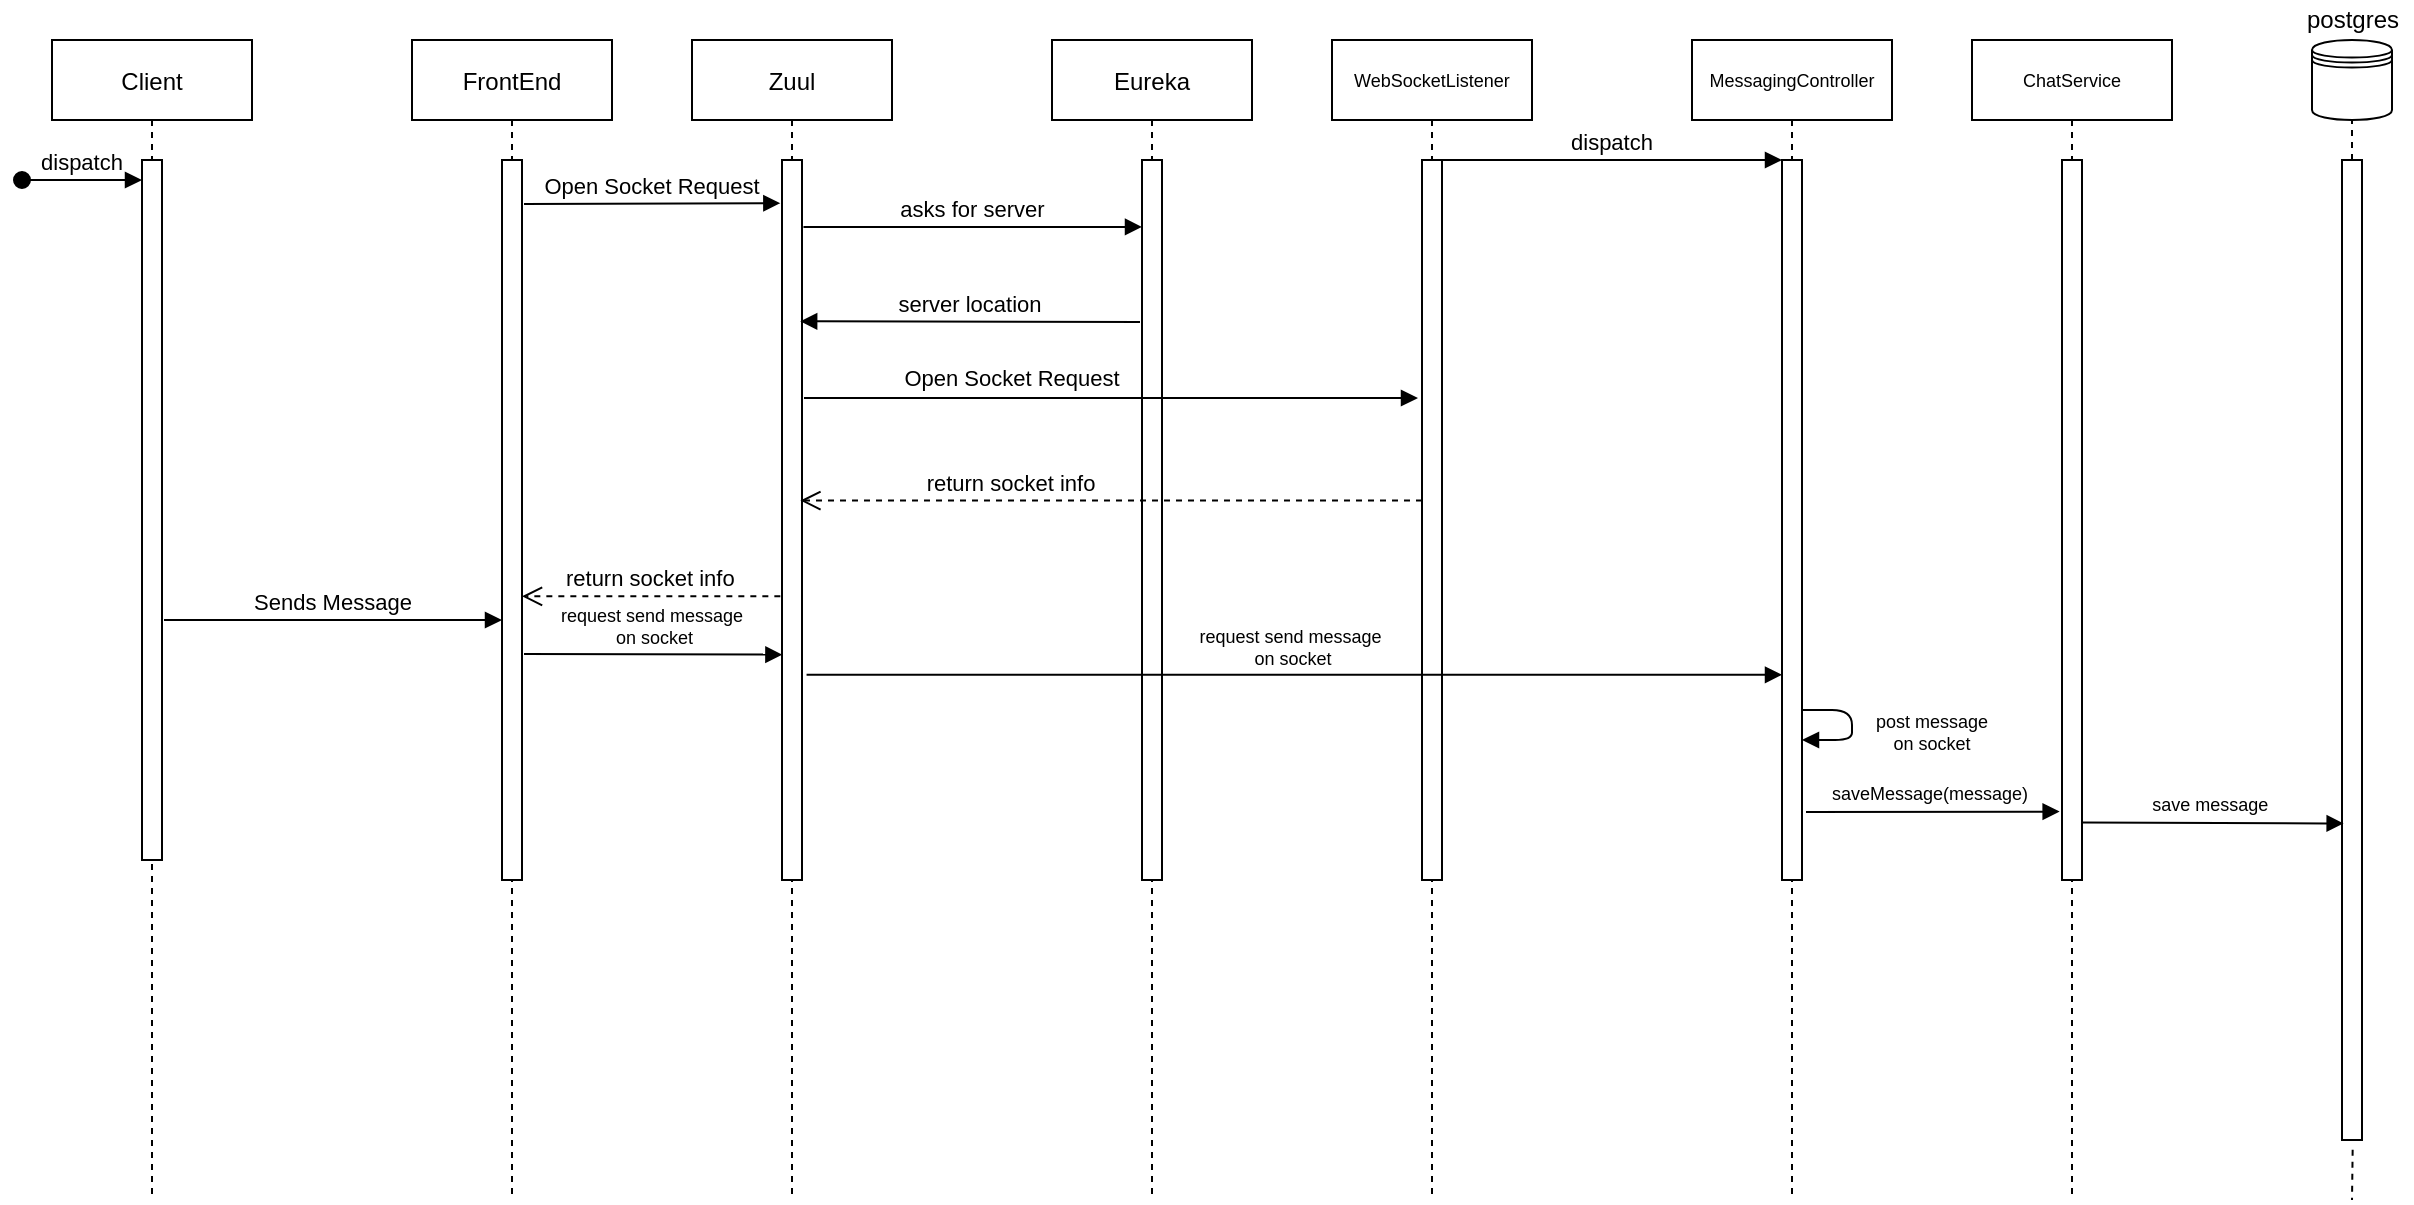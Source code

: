 <mxfile version="14.3.1" type="device"><diagram id="kgpKYQtTHZ0yAKxKKP6v" name="Page-1"><mxGraphModel dx="1639" dy="767" grid="1" gridSize="10" guides="1" tooltips="1" connect="1" arrows="1" fold="1" page="1" pageScale="1" pageWidth="850" pageHeight="1100" math="0" shadow="0"><root><mxCell id="0"/><mxCell id="1" parent="0"/><mxCell id="3nuBFxr9cyL0pnOWT2aG-1" value="Client" style="shape=umlLifeline;perimeter=lifelinePerimeter;container=1;collapsible=0;recursiveResize=0;rounded=0;shadow=0;strokeWidth=1;" parent="1" vertex="1"><mxGeometry x="120" y="80" width="100" height="580" as="geometry"/></mxCell><mxCell id="3nuBFxr9cyL0pnOWT2aG-2" value="" style="points=[];perimeter=orthogonalPerimeter;rounded=0;shadow=0;strokeWidth=1;" parent="3nuBFxr9cyL0pnOWT2aG-1" vertex="1"><mxGeometry x="45" y="60" width="10" height="350" as="geometry"/></mxCell><mxCell id="3nuBFxr9cyL0pnOWT2aG-3" value="dispatch" style="verticalAlign=bottom;startArrow=oval;endArrow=block;startSize=8;shadow=0;strokeWidth=1;" parent="3nuBFxr9cyL0pnOWT2aG-1" target="3nuBFxr9cyL0pnOWT2aG-2" edge="1"><mxGeometry relative="1" as="geometry"><mxPoint x="-15" y="70" as="sourcePoint"/></mxGeometry></mxCell><mxCell id="3nuBFxr9cyL0pnOWT2aG-5" value="FrontEnd" style="shape=umlLifeline;perimeter=lifelinePerimeter;container=1;collapsible=0;recursiveResize=0;rounded=0;shadow=0;strokeWidth=1;" parent="1" vertex="1"><mxGeometry x="300" y="80" width="100" height="580" as="geometry"/></mxCell><mxCell id="3nuBFxr9cyL0pnOWT2aG-6" value="" style="points=[];perimeter=orthogonalPerimeter;rounded=0;shadow=0;strokeWidth=1;" parent="3nuBFxr9cyL0pnOWT2aG-5" vertex="1"><mxGeometry x="45" y="60" width="10" height="360" as="geometry"/></mxCell><mxCell id="3nuBFxr9cyL0pnOWT2aG-8" value="Sends Message" style="verticalAlign=bottom;endArrow=block;shadow=0;strokeWidth=1;" parent="1" target="3nuBFxr9cyL0pnOWT2aG-6" edge="1"><mxGeometry relative="1" as="geometry"><mxPoint x="176" y="370" as="sourcePoint"/><mxPoint as="offset"/><Array as="points"><mxPoint x="230" y="370"/></Array></mxGeometry></mxCell><mxCell id="XLuUkk6zfVtvGYYAL4Gq-1" value="Zuul" style="shape=umlLifeline;perimeter=lifelinePerimeter;container=1;collapsible=0;recursiveResize=0;rounded=0;shadow=0;strokeWidth=1;" parent="1" vertex="1"><mxGeometry x="440" y="80" width="100" height="580" as="geometry"/></mxCell><mxCell id="XLuUkk6zfVtvGYYAL4Gq-2" value="" style="points=[];perimeter=orthogonalPerimeter;rounded=0;shadow=0;strokeWidth=1;" parent="XLuUkk6zfVtvGYYAL4Gq-1" vertex="1"><mxGeometry x="45" y="60" width="10" height="360" as="geometry"/></mxCell><mxCell id="XLuUkk6zfVtvGYYAL4Gq-5" value="Eureka" style="shape=umlLifeline;perimeter=lifelinePerimeter;container=1;collapsible=0;recursiveResize=0;rounded=0;shadow=0;strokeWidth=1;" parent="1" vertex="1"><mxGeometry x="620" y="80" width="100" height="580" as="geometry"/></mxCell><mxCell id="XLuUkk6zfVtvGYYAL4Gq-6" value="" style="points=[];perimeter=orthogonalPerimeter;rounded=0;shadow=0;strokeWidth=1;" parent="XLuUkk6zfVtvGYYAL4Gq-5" vertex="1"><mxGeometry x="45" y="60" width="10" height="360" as="geometry"/></mxCell><mxCell id="XLuUkk6zfVtvGYYAL4Gq-7" value="return socket info" style="verticalAlign=bottom;endArrow=open;dashed=1;endSize=8;shadow=0;strokeWidth=1;entryX=0.918;entryY=0.473;entryDx=0;entryDy=0;entryPerimeter=0;" parent="1" source="XLuUkk6zfVtvGYYAL4Gq-12" target="XLuUkk6zfVtvGYYAL4Gq-2" edge="1"><mxGeometry x="0.323" relative="1" as="geometry"><mxPoint x="595" y="236" as="targetPoint"/><mxPoint as="offset"/></mxGeometry></mxCell><mxCell id="XLuUkk6zfVtvGYYAL4Gq-8" value="asks for server" style="verticalAlign=bottom;endArrow=block;shadow=0;strokeWidth=1;exitX=1.073;exitY=0.093;exitDx=0;exitDy=0;exitPerimeter=0;" parent="1" source="XLuUkk6zfVtvGYYAL4Gq-2" target="XLuUkk6zfVtvGYYAL4Gq-6" edge="1"><mxGeometry relative="1" as="geometry"><mxPoint x="500" y="182" as="sourcePoint"/><mxPoint as="offset"/><mxPoint x="665" y="198" as="targetPoint"/></mxGeometry></mxCell><mxCell id="XLuUkk6zfVtvGYYAL4Gq-11" value="WebSocketListener" style="shape=umlLifeline;perimeter=lifelinePerimeter;container=1;collapsible=0;recursiveResize=0;rounded=0;shadow=0;strokeWidth=1;fontSize=9;" parent="1" vertex="1"><mxGeometry x="760" y="80" width="100" height="580" as="geometry"/></mxCell><mxCell id="XLuUkk6zfVtvGYYAL4Gq-12" value="" style="points=[];perimeter=orthogonalPerimeter;rounded=0;shadow=0;strokeWidth=1;" parent="XLuUkk6zfVtvGYYAL4Gq-11" vertex="1"><mxGeometry x="45" y="60" width="10" height="360" as="geometry"/></mxCell><mxCell id="XLuUkk6zfVtvGYYAL4Gq-15" value="MessagingController" style="shape=umlLifeline;perimeter=lifelinePerimeter;container=1;collapsible=0;recursiveResize=0;rounded=0;shadow=0;strokeWidth=1;fontSize=9;" parent="1" vertex="1"><mxGeometry x="940" y="80" width="100" height="580" as="geometry"/></mxCell><mxCell id="XLuUkk6zfVtvGYYAL4Gq-16" value="" style="points=[];perimeter=orthogonalPerimeter;rounded=0;shadow=0;strokeWidth=1;" parent="XLuUkk6zfVtvGYYAL4Gq-15" vertex="1"><mxGeometry x="45" y="60" width="10" height="360" as="geometry"/></mxCell><mxCell id="XLuUkk6zfVtvGYYAL4Gq-34" value="post message &#10;on socket" style="verticalAlign=bottom;endArrow=block;shadow=0;strokeWidth=1;fontSize=9;" parent="XLuUkk6zfVtvGYYAL4Gq-15" edge="1"><mxGeometry x="0.23" y="41" relative="1" as="geometry"><mxPoint x="55" y="335" as="sourcePoint"/><mxPoint x="55" y="350" as="targetPoint"/><mxPoint x="40" y="-31" as="offset"/><Array as="points"><mxPoint x="80" y="335"/><mxPoint x="80" y="350"/></Array></mxGeometry></mxCell><mxCell id="XLuUkk6zfVtvGYYAL4Gq-18" value="dispatch" style="verticalAlign=bottom;endArrow=block;entryX=0;entryY=0;shadow=0;strokeWidth=1;" parent="1" source="XLuUkk6zfVtvGYYAL4Gq-12" target="XLuUkk6zfVtvGYYAL4Gq-16" edge="1"><mxGeometry relative="1" as="geometry"><mxPoint x="915" y="160" as="sourcePoint"/></mxGeometry></mxCell><mxCell id="XLuUkk6zfVtvGYYAL4Gq-21" value="" style="points=[];perimeter=orthogonalPerimeter;rounded=0;shadow=0;strokeWidth=1;" parent="1" vertex="1"><mxGeometry x="1265" y="140" width="10" height="490" as="geometry"/></mxCell><mxCell id="XLuUkk6zfVtvGYYAL4Gq-22" value="" style="shape=datastore;whiteSpace=wrap;html=1;" parent="1" vertex="1"><mxGeometry x="1250" y="80" width="40" height="40" as="geometry"/></mxCell><mxCell id="XLuUkk6zfVtvGYYAL4Gq-23" value="postgres" style="text;html=1;align=center;verticalAlign=middle;resizable=0;points=[];autosize=1;" parent="1" vertex="1"><mxGeometry x="1240" y="60" width="60" height="20" as="geometry"/></mxCell><mxCell id="XLuUkk6zfVtvGYYAL4Gq-25" value="" style="endArrow=none;dashed=1;html=1;entryX=0.5;entryY=1;entryDx=0;entryDy=0;" parent="1" source="XLuUkk6zfVtvGYYAL4Gq-21" target="XLuUkk6zfVtvGYYAL4Gq-22" edge="1"><mxGeometry width="50" height="50" relative="1" as="geometry"><mxPoint x="630" y="370" as="sourcePoint"/><mxPoint x="680" y="320" as="targetPoint"/></mxGeometry></mxCell><mxCell id="XLuUkk6zfVtvGYYAL4Gq-26" value="" style="endArrow=none;dashed=1;html=1;exitX=0.533;exitY=1.01;exitDx=0;exitDy=0;exitPerimeter=0;" parent="1" source="XLuUkk6zfVtvGYYAL4Gq-21" edge="1"><mxGeometry width="50" height="50" relative="1" as="geometry"><mxPoint x="1280" y="170" as="sourcePoint"/><mxPoint x="1270" y="660" as="targetPoint"/></mxGeometry></mxCell><mxCell id="XLuUkk6zfVtvGYYAL4Gq-27" value="Open Socket Request" style="verticalAlign=bottom;endArrow=block;shadow=0;strokeWidth=1;entryX=-0.083;entryY=0.06;entryDx=0;entryDy=0;entryPerimeter=0;" parent="1" target="XLuUkk6zfVtvGYYAL4Gq-2" edge="1"><mxGeometry relative="1" as="geometry"><mxPoint x="356" y="162" as="sourcePoint"/><mxPoint x="355" y="190.97" as="targetPoint"/><mxPoint as="offset"/></mxGeometry></mxCell><mxCell id="XLuUkk6zfVtvGYYAL4Gq-28" value="server location" style="verticalAlign=bottom;endArrow=block;shadow=0;strokeWidth=1;entryX=0.909;entryY=0.224;entryDx=0;entryDy=0;entryPerimeter=0;" parent="1" target="XLuUkk6zfVtvGYYAL4Gq-2" edge="1"><mxGeometry relative="1" as="geometry"><mxPoint x="664" y="221" as="sourcePoint"/><mxPoint x="365" y="200.97" as="targetPoint"/><mxPoint as="offset"/></mxGeometry></mxCell><mxCell id="XLuUkk6zfVtvGYYAL4Gq-29" value="Open Socket Request" style="verticalAlign=bottom;endArrow=block;shadow=0;strokeWidth=1;" parent="1" edge="1"><mxGeometry x="-0.322" y="1" relative="1" as="geometry"><mxPoint x="496" y="259" as="sourcePoint"/><mxPoint x="803" y="259" as="targetPoint"/><mxPoint as="offset"/></mxGeometry></mxCell><mxCell id="XLuUkk6zfVtvGYYAL4Gq-31" value="return socket info" style="verticalAlign=bottom;endArrow=open;dashed=1;endSize=8;exitX=-0.083;exitY=0.606;shadow=0;strokeWidth=1;exitDx=0;exitDy=0;exitPerimeter=0;" parent="1" source="XLuUkk6zfVtvGYYAL4Gq-2" target="3nuBFxr9cyL0pnOWT2aG-6" edge="1"><mxGeometry x="0.006" relative="1" as="geometry"><mxPoint x="506.0" y="250.25" as="targetPoint"/><mxPoint x="813.2" y="250.63" as="sourcePoint"/><mxPoint as="offset"/></mxGeometry></mxCell><mxCell id="XLuUkk6zfVtvGYYAL4Gq-32" value="request send message&#10; on socket" style="verticalAlign=bottom;endArrow=block;shadow=0;strokeWidth=1;fontSize=9;entryX=0.02;entryY=0.687;entryDx=0;entryDy=0;entryPerimeter=0;" parent="1" target="XLuUkk6zfVtvGYYAL4Gq-2" edge="1"><mxGeometry x="-0.008" relative="1" as="geometry"><mxPoint x="356" y="387" as="sourcePoint"/><mxPoint x="484" y="386" as="targetPoint"/><mxPoint as="offset"/></mxGeometry></mxCell><mxCell id="XLuUkk6zfVtvGYYAL4Gq-33" value="request send message&#10; on socket" style="verticalAlign=bottom;endArrow=block;shadow=0;strokeWidth=1;exitX=1.228;exitY=0.715;exitDx=0;exitDy=0;exitPerimeter=0;fontSize=9;" parent="1" source="XLuUkk6zfVtvGYYAL4Gq-2" target="XLuUkk6zfVtvGYYAL4Gq-16" edge="1"><mxGeometry x="-0.008" relative="1" as="geometry"><mxPoint x="364.52" y="378.47" as="sourcePoint"/><mxPoint x="890" y="460" as="targetPoint"/><mxPoint as="offset"/></mxGeometry></mxCell><mxCell id="XLuUkk6zfVtvGYYAL4Gq-35" value="ChatService" style="shape=umlLifeline;perimeter=lifelinePerimeter;container=1;collapsible=0;recursiveResize=0;rounded=0;shadow=0;strokeWidth=1;fontSize=9;" parent="1" vertex="1"><mxGeometry x="1080" y="80" width="100" height="580" as="geometry"/></mxCell><mxCell id="XLuUkk6zfVtvGYYAL4Gq-36" value="" style="points=[];perimeter=orthogonalPerimeter;rounded=0;shadow=0;strokeWidth=1;" parent="XLuUkk6zfVtvGYYAL4Gq-35" vertex="1"><mxGeometry x="45" y="60" width="10" height="360" as="geometry"/></mxCell><mxCell id="XLuUkk6zfVtvGYYAL4Gq-37" value="saveMessage(message)" style="verticalAlign=bottom;endArrow=block;shadow=0;strokeWidth=1;fontSize=9;entryX=-0.118;entryY=0.905;entryDx=0;entryDy=0;entryPerimeter=0;" parent="1" target="XLuUkk6zfVtvGYYAL4Gq-36" edge="1"><mxGeometry x="-0.019" y="1" relative="1" as="geometry"><mxPoint x="997" y="466" as="sourcePoint"/><mxPoint x="1488.33" y="590" as="targetPoint"/><mxPoint as="offset"/></mxGeometry></mxCell><mxCell id="XLuUkk6zfVtvGYYAL4Gq-38" value="save message" style="verticalAlign=bottom;endArrow=block;shadow=0;strokeWidth=1;exitX=1.01;exitY=0.92;exitDx=0;exitDy=0;exitPerimeter=0;fontSize=9;entryX=0.082;entryY=0.677;entryDx=0;entryDy=0;entryPerimeter=0;" parent="1" source="XLuUkk6zfVtvGYYAL4Gq-36" target="XLuUkk6zfVtvGYYAL4Gq-21" edge="1"><mxGeometry x="-0.019" y="1" relative="1" as="geometry"><mxPoint x="1135.84" y="457.68" as="sourcePoint"/><mxPoint x="1265" y="456.67" as="targetPoint"/><mxPoint as="offset"/></mxGeometry></mxCell></root></mxGraphModel></diagram></mxfile>